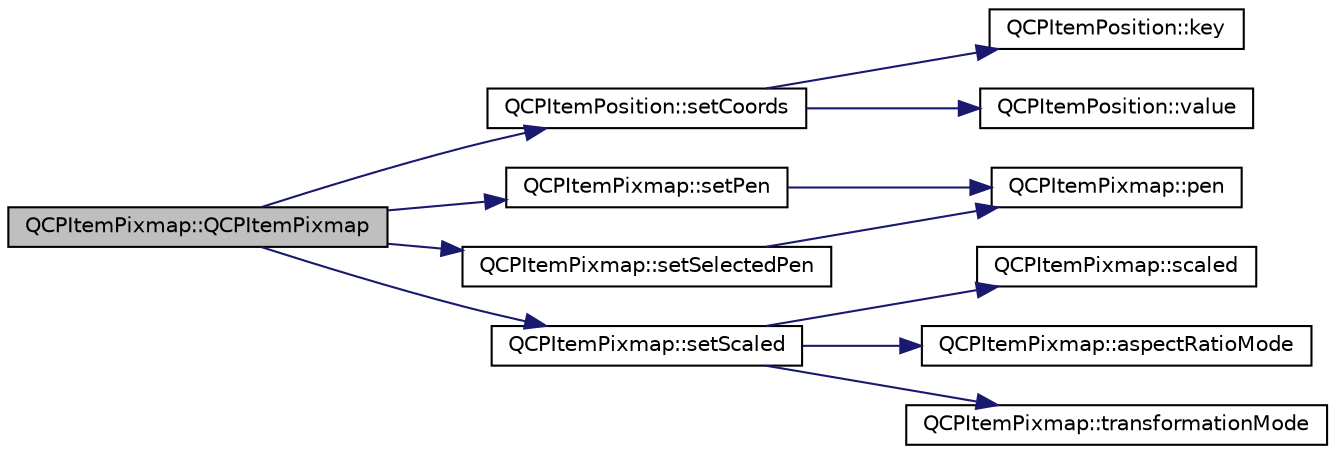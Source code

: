 digraph "QCPItemPixmap::QCPItemPixmap"
{
  edge [fontname="Helvetica",fontsize="10",labelfontname="Helvetica",labelfontsize="10"];
  node [fontname="Helvetica",fontsize="10",shape=record];
  rankdir="LR";
  Node1 [label="QCPItemPixmap::QCPItemPixmap",height=0.2,width=0.4,color="black", fillcolor="grey75", style="filled", fontcolor="black"];
  Node1 -> Node2 [color="midnightblue",fontsize="10",style="solid",fontname="Helvetica"];
  Node2 [label="QCPItemPosition::setCoords",height=0.2,width=0.4,color="black", fillcolor="white", style="filled",URL="$class_q_c_p_item_position.html#aa988ba4e87ab684c9021017dcaba945f"];
  Node2 -> Node3 [color="midnightblue",fontsize="10",style="solid",fontname="Helvetica"];
  Node3 [label="QCPItemPosition::key",height=0.2,width=0.4,color="black", fillcolor="white", style="filled",URL="$class_q_c_p_item_position.html#ac3cb2bddf5f89e5181830be30b93d090"];
  Node2 -> Node4 [color="midnightblue",fontsize="10",style="solid",fontname="Helvetica"];
  Node4 [label="QCPItemPosition::value",height=0.2,width=0.4,color="black", fillcolor="white", style="filled",URL="$class_q_c_p_item_position.html#a6817f7356d3a2b63e8446c6b6106dae1"];
  Node1 -> Node5 [color="midnightblue",fontsize="10",style="solid",fontname="Helvetica"];
  Node5 [label="QCPItemPixmap::setPen",height=0.2,width=0.4,color="black", fillcolor="white", style="filled",URL="$class_q_c_p_item_pixmap.html#acdade1305edb4b5cae14f97fd132065f"];
  Node5 -> Node6 [color="midnightblue",fontsize="10",style="solid",fontname="Helvetica"];
  Node6 [label="QCPItemPixmap::pen",height=0.2,width=0.4,color="black", fillcolor="white", style="filled",URL="$class_q_c_p_item_pixmap.html#ab2b821c80cfade589472e933b9c4361f"];
  Node1 -> Node7 [color="midnightblue",fontsize="10",style="solid",fontname="Helvetica"];
  Node7 [label="QCPItemPixmap::setSelectedPen",height=0.2,width=0.4,color="black", fillcolor="white", style="filled",URL="$class_q_c_p_item_pixmap.html#afc5e479e88e53740176ce77cb70dd67a"];
  Node7 -> Node6 [color="midnightblue",fontsize="10",style="solid",fontname="Helvetica"];
  Node1 -> Node8 [color="midnightblue",fontsize="10",style="solid",fontname="Helvetica"];
  Node8 [label="QCPItemPixmap::setScaled",height=0.2,width=0.4,color="black", fillcolor="white", style="filled",URL="$class_q_c_p_item_pixmap.html#ab4d44529a1c6c8d37d0ea7560e042777"];
  Node8 -> Node9 [color="midnightblue",fontsize="10",style="solid",fontname="Helvetica"];
  Node9 [label="QCPItemPixmap::scaled",height=0.2,width=0.4,color="black", fillcolor="white", style="filled",URL="$class_q_c_p_item_pixmap.html#a54026b89dff3c60376c2360f01b6fb83"];
  Node8 -> Node10 [color="midnightblue",fontsize="10",style="solid",fontname="Helvetica"];
  Node10 [label="QCPItemPixmap::aspectRatioMode",height=0.2,width=0.4,color="black", fillcolor="white", style="filled",URL="$class_q_c_p_item_pixmap.html#ac5b95c097169e107a61eebbb7c77523c"];
  Node8 -> Node11 [color="midnightblue",fontsize="10",style="solid",fontname="Helvetica"];
  Node11 [label="QCPItemPixmap::transformationMode",height=0.2,width=0.4,color="black", fillcolor="white", style="filled",URL="$class_q_c_p_item_pixmap.html#a1d4751a7b9588354fc8e726d891153f7"];
}
